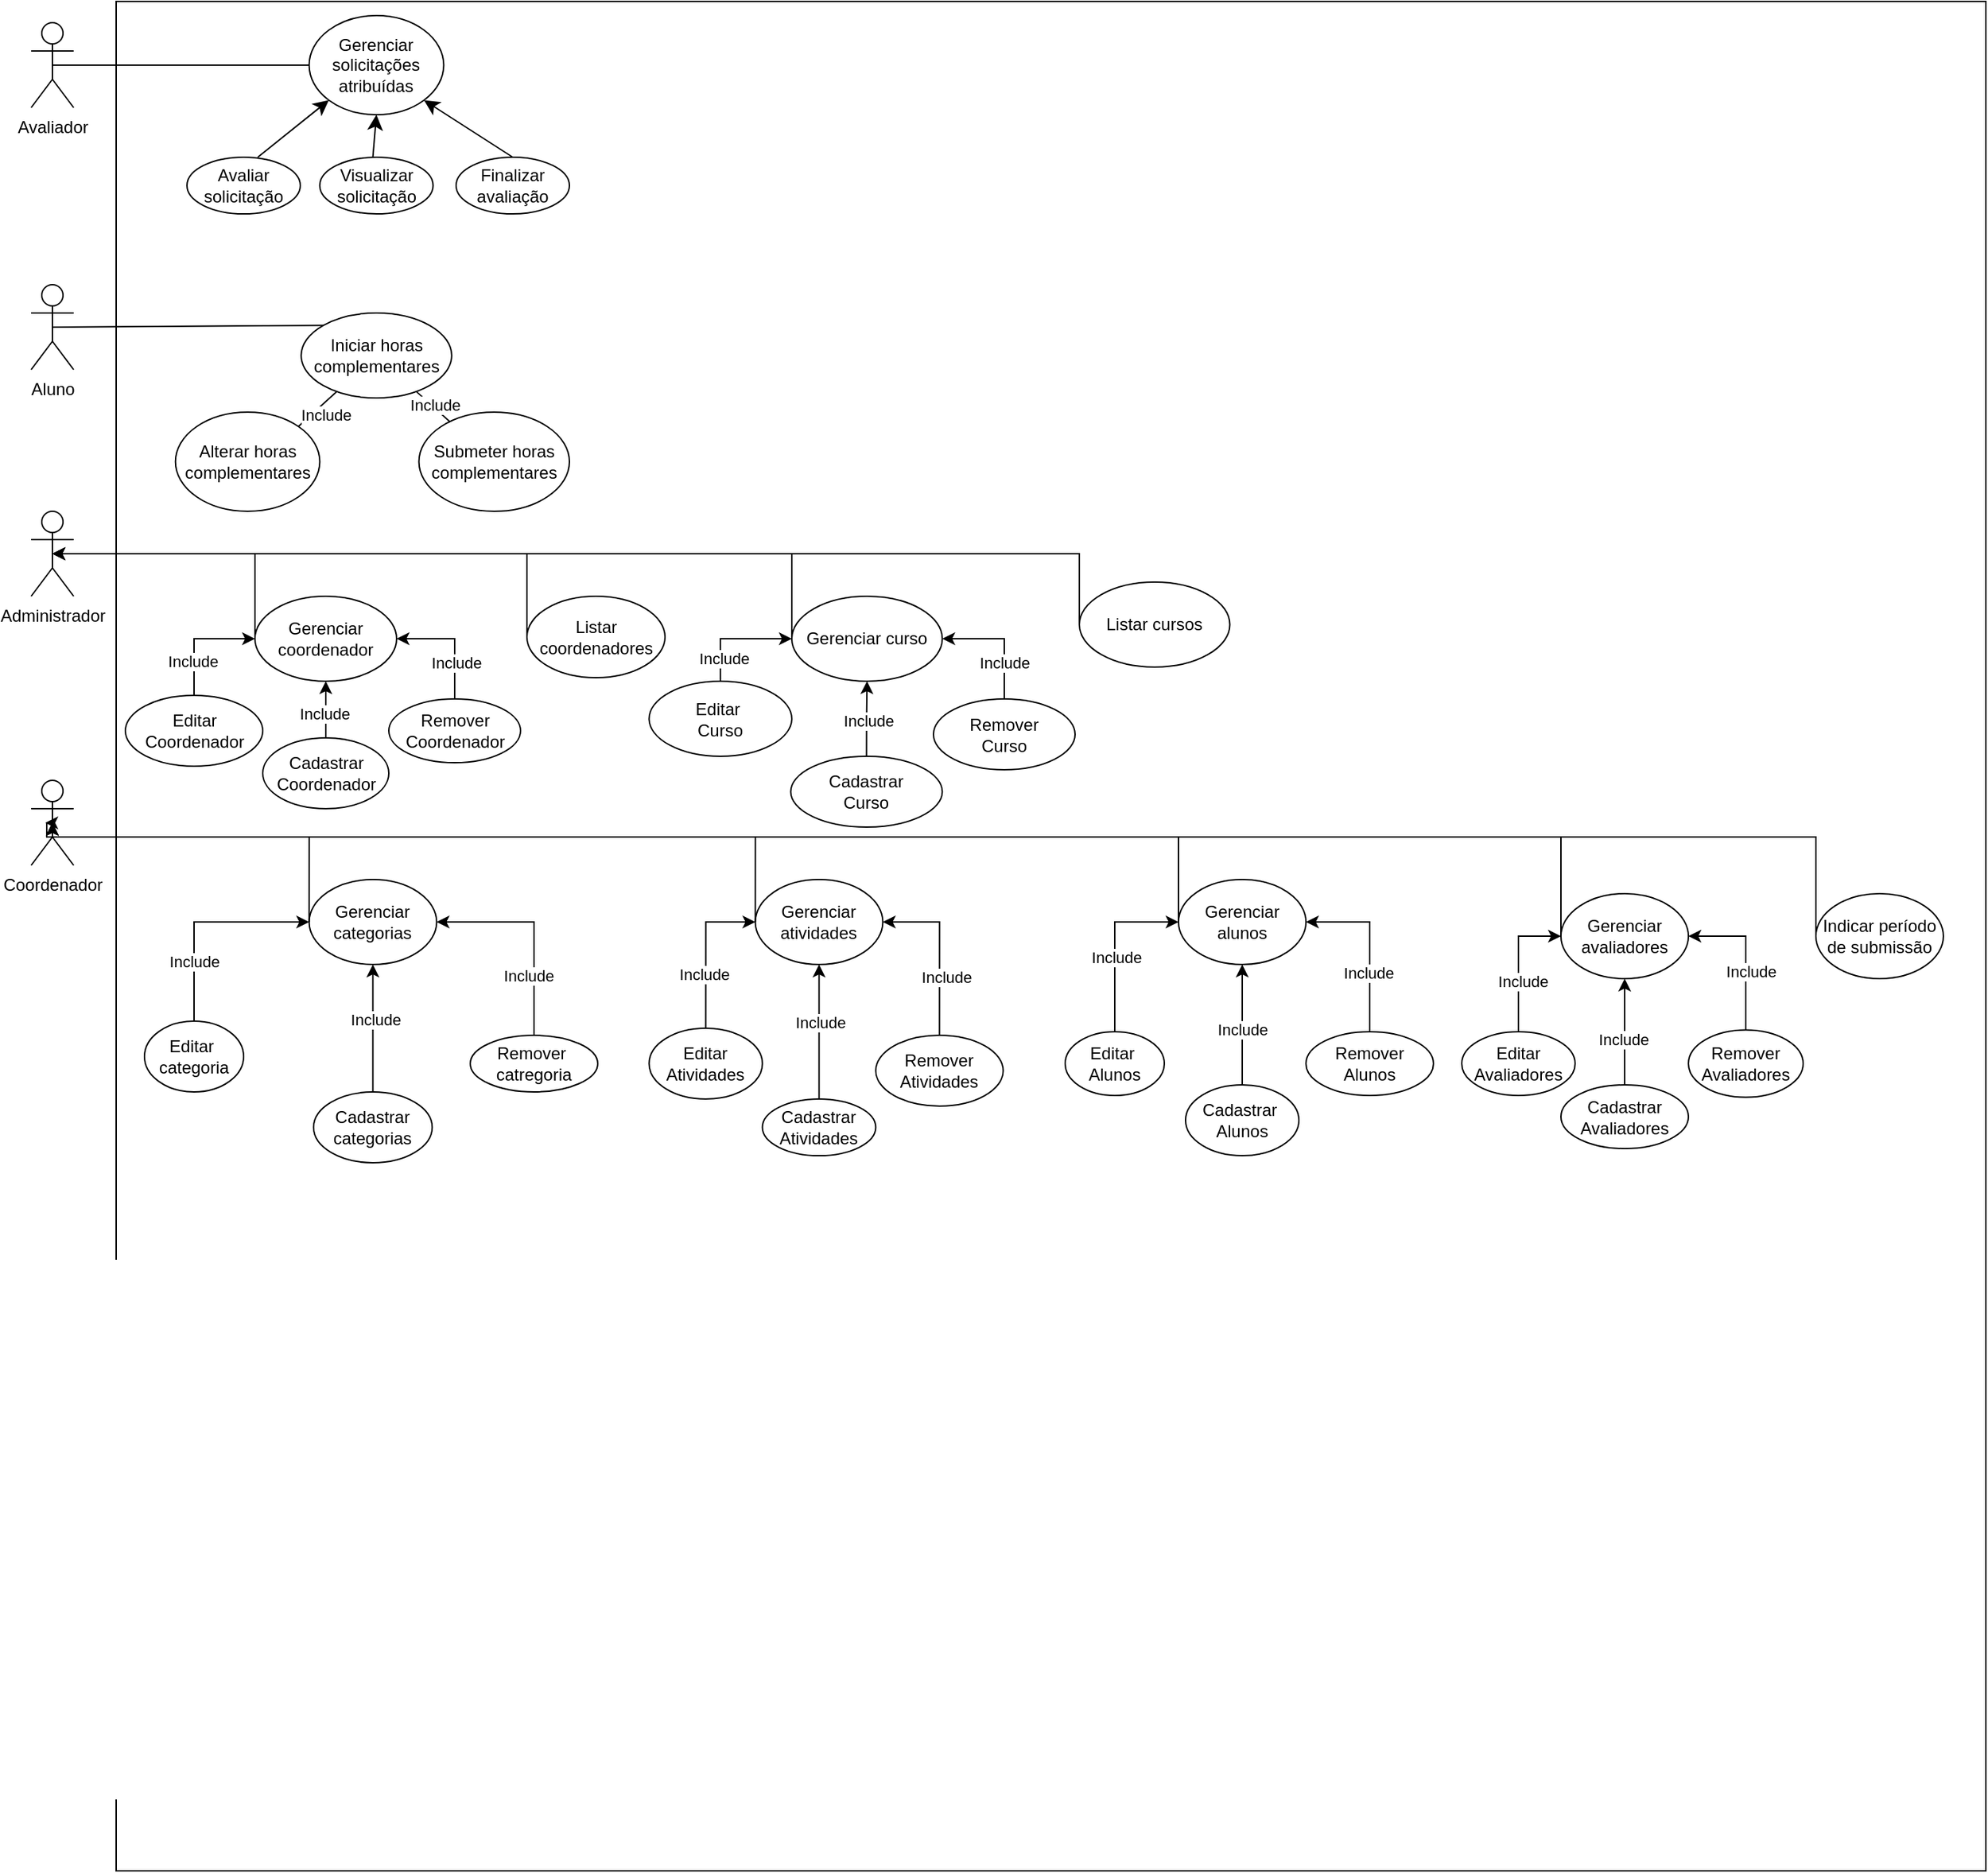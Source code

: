 <mxfile version="26.2.13">
  <diagram name="Página-1" id="lKEfuA6IKY5HmcUoQjAZ">
    <mxGraphModel dx="832" dy="410" grid="1" gridSize="10" guides="1" tooltips="1" connect="1" arrows="1" fold="1" page="1" pageScale="1" pageWidth="827" pageHeight="1169" math="0" shadow="0">
      <root>
        <mxCell id="0" />
        <mxCell id="1" parent="0" />
        <mxCell id="CCGscqTeK3ZTNfMnBpyx-22" value="" style="whiteSpace=wrap;html=1;aspect=fixed;" parent="1" vertex="1">
          <mxGeometry x="160" y="20" width="1320" height="1320" as="geometry" />
        </mxCell>
        <mxCell id="bWWshmXrRq2cFkP4rkLB-3" value="Aluno" style="shape=umlActor;verticalLabelPosition=bottom;verticalAlign=top;html=1;outlineConnect=0;" parent="1" vertex="1">
          <mxGeometry x="100" y="220" width="30" height="60" as="geometry" />
        </mxCell>
        <mxCell id="bWWshmXrRq2cFkP4rkLB-7" value="Administrador" style="shape=umlActor;verticalLabelPosition=bottom;verticalAlign=top;html=1;outlineConnect=0;" parent="1" vertex="1">
          <mxGeometry x="100" y="380" width="30" height="60" as="geometry" />
        </mxCell>
        <mxCell id="bWWshmXrRq2cFkP4rkLB-8" value="Coordenador" style="shape=umlActor;verticalLabelPosition=bottom;verticalAlign=top;html=1;outlineConnect=0;" parent="1" vertex="1">
          <mxGeometry x="100" y="570" width="30" height="60" as="geometry" />
        </mxCell>
        <mxCell id="bWWshmXrRq2cFkP4rkLB-11" value="Avaliador" style="shape=umlActor;verticalLabelPosition=bottom;verticalAlign=top;html=1;outlineConnect=0;" parent="1" vertex="1">
          <mxGeometry x="100" y="35" width="30" height="60" as="geometry" />
        </mxCell>
        <mxCell id="bWWshmXrRq2cFkP4rkLB-18" value="&lt;span style=&quot;background-color: transparent; color: light-dark(rgb(0, 0, 0), rgb(255, 255, 255));&quot;&gt;Gerenciar&lt;/span&gt;&lt;span style=&quot;background-color: transparent; color: light-dark(rgb(0, 0, 0), rgb(255, 255, 255));&quot;&gt;&amp;nbsp;curso&lt;/span&gt;" style="ellipse;whiteSpace=wrap;html=1;" parent="1" vertex="1">
          <mxGeometry x="637" y="440" width="106.25" height="60" as="geometry" />
        </mxCell>
        <mxCell id="bWWshmXrRq2cFkP4rkLB-19" value="&lt;span style=&quot;background-color: transparent; color: light-dark(rgb(0, 0, 0), rgb(255, 255, 255));&quot;&gt;Gerenciar coordenador&lt;/span&gt;" style="ellipse;whiteSpace=wrap;html=1;" parent="1" vertex="1">
          <mxGeometry x="258" y="440" width="100" height="60" as="geometry" />
        </mxCell>
        <mxCell id="bWWshmXrRq2cFkP4rkLB-22" value="Gerenciar categorias" style="ellipse;whiteSpace=wrap;html=1;" parent="1" vertex="1">
          <mxGeometry x="296.25" y="640" width="90" height="60" as="geometry" />
        </mxCell>
        <mxCell id="bWWshmXrRq2cFkP4rkLB-23" value="Gerenciar atividades" style="ellipse;whiteSpace=wrap;html=1;" parent="1" vertex="1">
          <mxGeometry x="611.25" y="640" width="90" height="60" as="geometry" />
        </mxCell>
        <mxCell id="bWWshmXrRq2cFkP4rkLB-27" value="Gerenciar alunos" style="ellipse;whiteSpace=wrap;html=1;" parent="1" vertex="1">
          <mxGeometry x="910" y="640" width="90" height="60" as="geometry" />
        </mxCell>
        <mxCell id="-yoFwPvrBQscrRqspG_J-76" style="edgeStyle=orthogonalEdgeStyle;rounded=0;orthogonalLoop=1;jettySize=auto;html=1;exitX=0;exitY=0.5;exitDx=0;exitDy=0;" edge="1" parent="1" source="bWWshmXrRq2cFkP4rkLB-29">
          <mxGeometry relative="1" as="geometry">
            <mxPoint x="110" y="600" as="targetPoint" />
            <Array as="points">
              <mxPoint x="1180" y="610" />
              <mxPoint x="111" y="610" />
            </Array>
          </mxGeometry>
        </mxCell>
        <mxCell id="bWWshmXrRq2cFkP4rkLB-29" value="Gerenciar avaliadores" style="ellipse;whiteSpace=wrap;html=1;" parent="1" vertex="1">
          <mxGeometry x="1180" y="650" width="90" height="60" as="geometry" />
        </mxCell>
        <mxCell id="bWWshmXrRq2cFkP4rkLB-31" value="Indicar período de submissão" style="ellipse;whiteSpace=wrap;html=1;" parent="1" vertex="1">
          <mxGeometry x="1360" y="650" width="90" height="60" as="geometry" />
        </mxCell>
        <mxCell id="bWWshmXrRq2cFkP4rkLB-33" value="Iniciar horas complementares" style="ellipse;whiteSpace=wrap;html=1;" parent="1" vertex="1">
          <mxGeometry x="290.63" y="240" width="106.25" height="60" as="geometry" />
        </mxCell>
        <mxCell id="bWWshmXrRq2cFkP4rkLB-35" value="Gerenciar solicitações atribuídas" style="ellipse;whiteSpace=wrap;html=1;" parent="1" vertex="1">
          <mxGeometry x="296.25" y="30" width="95" height="70" as="geometry" />
        </mxCell>
        <mxCell id="uQtxAWWseBeDYJraRtTC-1" value="Alterar horas complementares" style="ellipse;whiteSpace=wrap;html=1;" parent="1" vertex="1">
          <mxGeometry x="201.87" y="310" width="101.88" height="70" as="geometry" />
        </mxCell>
        <mxCell id="uQtxAWWseBeDYJraRtTC-7" value="Submeter horas complementares" style="ellipse;whiteSpace=wrap;html=1;" parent="1" vertex="1">
          <mxGeometry x="373.75" y="310" width="106.25" height="70" as="geometry" />
        </mxCell>
        <mxCell id="uQtxAWWseBeDYJraRtTC-9" value="Listar coordenadores" style="ellipse;whiteSpace=wrap;html=1;" parent="1" vertex="1">
          <mxGeometry x="450" y="440" width="97.5" height="57.5" as="geometry" />
        </mxCell>
        <mxCell id="uQtxAWWseBeDYJraRtTC-12" value="Listar cursos" style="ellipse;whiteSpace=wrap;html=1;" parent="1" vertex="1">
          <mxGeometry x="840" y="430" width="106.25" height="60" as="geometry" />
        </mxCell>
        <mxCell id="OMD0r5iE2W1QHZaav-Kl-3" value="" style="endArrow=none;html=1;rounded=0;entryX=0.5;entryY=0.5;entryDx=0;entryDy=0;entryPerimeter=0;" parent="1" source="bWWshmXrRq2cFkP4rkLB-35" target="bWWshmXrRq2cFkP4rkLB-11" edge="1">
          <mxGeometry width="50" height="50" relative="1" as="geometry">
            <mxPoint x="290" y="65" as="sourcePoint" />
            <mxPoint x="150" y="71" as="targetPoint" />
            <Array as="points" />
          </mxGeometry>
        </mxCell>
        <mxCell id="CCGscqTeK3ZTNfMnBpyx-1" value="Avaliar solicitação" style="ellipse;whiteSpace=wrap;html=1;" parent="1" vertex="1">
          <mxGeometry x="210" y="130" width="80" height="40" as="geometry" />
        </mxCell>
        <mxCell id="CCGscqTeK3ZTNfMnBpyx-2" value="Visualizar solicitação" style="ellipse;whiteSpace=wrap;html=1;" parent="1" vertex="1">
          <mxGeometry x="303.75" y="130" width="80" height="40" as="geometry" />
        </mxCell>
        <mxCell id="CCGscqTeK3ZTNfMnBpyx-3" value="Finalizar avaliação" style="ellipse;whiteSpace=wrap;html=1;" parent="1" vertex="1">
          <mxGeometry x="400" y="130" width="80" height="40" as="geometry" />
        </mxCell>
        <mxCell id="CCGscqTeK3ZTNfMnBpyx-4" value="" style="endArrow=classic;html=1;rounded=0;fontSize=12;startSize=8;endSize=8;curved=1;entryX=0;entryY=1;entryDx=0;entryDy=0;" parent="1" target="bWWshmXrRq2cFkP4rkLB-35" edge="1">
          <mxGeometry width="50" height="50" relative="1" as="geometry">
            <mxPoint x="260" y="130" as="sourcePoint" />
            <mxPoint x="300" y="90" as="targetPoint" />
          </mxGeometry>
        </mxCell>
        <mxCell id="CCGscqTeK3ZTNfMnBpyx-5" value="" style="endArrow=classic;html=1;rounded=0;fontSize=12;startSize=8;endSize=8;curved=1;entryX=0.5;entryY=1;entryDx=0;entryDy=0;" parent="1" target="bWWshmXrRq2cFkP4rkLB-35" edge="1">
          <mxGeometry width="50" height="50" relative="1" as="geometry">
            <mxPoint x="341.25" y="130" as="sourcePoint" />
            <mxPoint x="391.25" y="80" as="targetPoint" />
          </mxGeometry>
        </mxCell>
        <mxCell id="CCGscqTeK3ZTNfMnBpyx-6" value="" style="endArrow=classic;html=1;rounded=0;fontSize=12;startSize=8;endSize=8;curved=1;entryX=1;entryY=1;entryDx=0;entryDy=0;" parent="1" target="bWWshmXrRq2cFkP4rkLB-35" edge="1">
          <mxGeometry width="50" height="50" relative="1" as="geometry">
            <mxPoint x="440" y="130" as="sourcePoint" />
            <mxPoint x="490" y="80" as="targetPoint" />
          </mxGeometry>
        </mxCell>
        <mxCell id="CCGscqTeK3ZTNfMnBpyx-7" value="" style="endArrow=none;html=1;rounded=0;fontSize=12;startSize=8;endSize=8;curved=1;" parent="1" source="bWWshmXrRq2cFkP4rkLB-33" target="uQtxAWWseBeDYJraRtTC-7" edge="1">
          <mxGeometry width="50" height="50" relative="1" as="geometry">
            <mxPoint x="510" y="330" as="sourcePoint" />
            <mxPoint x="560" y="280" as="targetPoint" />
          </mxGeometry>
        </mxCell>
        <mxCell id="-yoFwPvrBQscrRqspG_J-1" value="Include" style="edgeLabel;html=1;align=center;verticalAlign=middle;resizable=0;points=[];" vertex="1" connectable="0" parent="CCGscqTeK3ZTNfMnBpyx-7">
          <mxGeometry x="-0.219" y="4" relative="1" as="geometry">
            <mxPoint x="1" y="4" as="offset" />
          </mxGeometry>
        </mxCell>
        <mxCell id="CCGscqTeK3ZTNfMnBpyx-8" value="" style="endArrow=none;html=1;rounded=0;fontSize=12;startSize=8;endSize=8;curved=1;entryX=1;entryY=0;entryDx=0;entryDy=0;" parent="1" source="bWWshmXrRq2cFkP4rkLB-33" target="uQtxAWWseBeDYJraRtTC-1" edge="1">
          <mxGeometry width="50" height="50" relative="1" as="geometry">
            <mxPoint x="350" y="340" as="sourcePoint" />
            <mxPoint x="400" y="290" as="targetPoint" />
          </mxGeometry>
        </mxCell>
        <mxCell id="-yoFwPvrBQscrRqspG_J-2" value="Include" style="edgeLabel;html=1;align=center;verticalAlign=middle;resizable=0;points=[];" vertex="1" connectable="0" parent="CCGscqTeK3ZTNfMnBpyx-8">
          <mxGeometry x="-0.084" y="7" relative="1" as="geometry">
            <mxPoint as="offset" />
          </mxGeometry>
        </mxCell>
        <mxCell id="CCGscqTeK3ZTNfMnBpyx-9" value="" style="endArrow=none;html=1;rounded=0;fontSize=12;startSize=8;endSize=8;curved=1;entryX=0;entryY=0;entryDx=0;entryDy=0;exitX=0.5;exitY=0.5;exitDx=0;exitDy=0;exitPerimeter=0;" parent="1" source="bWWshmXrRq2cFkP4rkLB-3" target="bWWshmXrRq2cFkP4rkLB-33" edge="1">
          <mxGeometry width="50" height="50" relative="1" as="geometry">
            <mxPoint x="110" y="340" as="sourcePoint" />
            <mxPoint x="160" y="290" as="targetPoint" />
          </mxGeometry>
        </mxCell>
        <mxCell id="-yoFwPvrBQscrRqspG_J-10" style="edgeStyle=orthogonalEdgeStyle;rounded=0;orthogonalLoop=1;jettySize=auto;html=1;exitX=0.5;exitY=0;exitDx=0;exitDy=0;entryX=0;entryY=0.5;entryDx=0;entryDy=0;" edge="1" parent="1" source="-yoFwPvrBQscrRqspG_J-4" target="bWWshmXrRq2cFkP4rkLB-22">
          <mxGeometry relative="1" as="geometry" />
        </mxCell>
        <mxCell id="-yoFwPvrBQscrRqspG_J-28" value="Include" style="edgeLabel;html=1;align=center;verticalAlign=middle;resizable=0;points=[];" vertex="1" connectable="0" parent="-yoFwPvrBQscrRqspG_J-10">
          <mxGeometry x="-0.445" relative="1" as="geometry">
            <mxPoint as="offset" />
          </mxGeometry>
        </mxCell>
        <mxCell id="-yoFwPvrBQscrRqspG_J-4" value="Editar&amp;nbsp;&lt;div&gt;categoria&lt;/div&gt;" style="ellipse;whiteSpace=wrap;html=1;" vertex="1" parent="1">
          <mxGeometry x="180" y="740" width="70" height="50" as="geometry" />
        </mxCell>
        <mxCell id="-yoFwPvrBQscrRqspG_J-11" style="edgeStyle=orthogonalEdgeStyle;rounded=0;orthogonalLoop=1;jettySize=auto;html=1;exitX=0.5;exitY=0;exitDx=0;exitDy=0;entryX=0.5;entryY=1;entryDx=0;entryDy=0;" edge="1" parent="1" source="-yoFwPvrBQscrRqspG_J-5" target="bWWshmXrRq2cFkP4rkLB-22">
          <mxGeometry relative="1" as="geometry" />
        </mxCell>
        <mxCell id="-yoFwPvrBQscrRqspG_J-27" value="Include" style="edgeLabel;html=1;align=center;verticalAlign=middle;resizable=0;points=[];" vertex="1" connectable="0" parent="-yoFwPvrBQscrRqspG_J-11">
          <mxGeometry x="0.133" y="-1" relative="1" as="geometry">
            <mxPoint as="offset" />
          </mxGeometry>
        </mxCell>
        <mxCell id="-yoFwPvrBQscrRqspG_J-5" value="Cadastrar categorias" style="ellipse;whiteSpace=wrap;html=1;" vertex="1" parent="1">
          <mxGeometry x="299.38" y="790" width="83.75" height="50" as="geometry" />
        </mxCell>
        <mxCell id="-yoFwPvrBQscrRqspG_J-12" style="edgeStyle=orthogonalEdgeStyle;rounded=0;orthogonalLoop=1;jettySize=auto;html=1;exitX=0.5;exitY=0;exitDx=0;exitDy=0;entryX=1;entryY=0.5;entryDx=0;entryDy=0;" edge="1" parent="1" source="-yoFwPvrBQscrRqspG_J-6" target="bWWshmXrRq2cFkP4rkLB-22">
          <mxGeometry relative="1" as="geometry" />
        </mxCell>
        <mxCell id="-yoFwPvrBQscrRqspG_J-26" value="Include" style="edgeLabel;html=1;align=center;verticalAlign=middle;resizable=0;points=[];" vertex="1" connectable="0" parent="-yoFwPvrBQscrRqspG_J-12">
          <mxGeometry x="-0.435" y="4" relative="1" as="geometry">
            <mxPoint as="offset" />
          </mxGeometry>
        </mxCell>
        <mxCell id="-yoFwPvrBQscrRqspG_J-6" value="Remover&amp;nbsp;&lt;div&gt;catregoria&lt;/div&gt;" style="ellipse;whiteSpace=wrap;html=1;" vertex="1" parent="1">
          <mxGeometry x="410" y="750" width="90" height="40" as="geometry" />
        </mxCell>
        <mxCell id="-yoFwPvrBQscrRqspG_J-22" style="edgeStyle=orthogonalEdgeStyle;rounded=0;orthogonalLoop=1;jettySize=auto;html=1;exitX=0.5;exitY=0;exitDx=0;exitDy=0;entryX=0;entryY=0.5;entryDx=0;entryDy=0;" edge="1" parent="1" source="-yoFwPvrBQscrRqspG_J-17" target="bWWshmXrRq2cFkP4rkLB-23">
          <mxGeometry relative="1" as="geometry" />
        </mxCell>
        <mxCell id="-yoFwPvrBQscrRqspG_J-25" value="Include" style="edgeLabel;html=1;align=center;verticalAlign=middle;resizable=0;points=[];" vertex="1" connectable="0" parent="-yoFwPvrBQscrRqspG_J-22">
          <mxGeometry x="-0.309" y="2" relative="1" as="geometry">
            <mxPoint as="offset" />
          </mxGeometry>
        </mxCell>
        <mxCell id="-yoFwPvrBQscrRqspG_J-17" value="Editar&lt;div&gt;Atividades&lt;/div&gt;" style="ellipse;whiteSpace=wrap;html=1;" vertex="1" parent="1">
          <mxGeometry x="536.25" y="745" width="80" height="50" as="geometry" />
        </mxCell>
        <mxCell id="-yoFwPvrBQscrRqspG_J-23" style="edgeStyle=orthogonalEdgeStyle;rounded=0;orthogonalLoop=1;jettySize=auto;html=1;exitX=0.5;exitY=0;exitDx=0;exitDy=0;" edge="1" parent="1" source="-yoFwPvrBQscrRqspG_J-20" target="bWWshmXrRq2cFkP4rkLB-23">
          <mxGeometry relative="1" as="geometry" />
        </mxCell>
        <mxCell id="-yoFwPvrBQscrRqspG_J-29" value="Include" style="edgeLabel;html=1;align=center;verticalAlign=middle;resizable=0;points=[];" vertex="1" connectable="0" parent="-yoFwPvrBQscrRqspG_J-23">
          <mxGeometry x="0.137" relative="1" as="geometry">
            <mxPoint as="offset" />
          </mxGeometry>
        </mxCell>
        <mxCell id="-yoFwPvrBQscrRqspG_J-20" value="Cadastrar&lt;div&gt;Atividades&lt;/div&gt;" style="ellipse;whiteSpace=wrap;html=1;" vertex="1" parent="1">
          <mxGeometry x="616.25" y="795" width="80" height="40" as="geometry" />
        </mxCell>
        <mxCell id="-yoFwPvrBQscrRqspG_J-24" style="edgeStyle=orthogonalEdgeStyle;rounded=0;orthogonalLoop=1;jettySize=auto;html=1;exitX=0.5;exitY=0;exitDx=0;exitDy=0;entryX=1;entryY=0.5;entryDx=0;entryDy=0;" edge="1" parent="1" source="-yoFwPvrBQscrRqspG_J-21" target="bWWshmXrRq2cFkP4rkLB-23">
          <mxGeometry relative="1" as="geometry" />
        </mxCell>
        <mxCell id="-yoFwPvrBQscrRqspG_J-30" value="Include" style="edgeLabel;html=1;align=center;verticalAlign=middle;resizable=0;points=[];" vertex="1" connectable="0" parent="-yoFwPvrBQscrRqspG_J-24">
          <mxGeometry x="-0.317" y="-4" relative="1" as="geometry">
            <mxPoint as="offset" />
          </mxGeometry>
        </mxCell>
        <mxCell id="-yoFwPvrBQscrRqspG_J-21" value="Remover&lt;div&gt;Atividades&lt;/div&gt;" style="ellipse;whiteSpace=wrap;html=1;" vertex="1" parent="1">
          <mxGeometry x="696.25" y="750" width="90" height="50" as="geometry" />
        </mxCell>
        <mxCell id="-yoFwPvrBQscrRqspG_J-34" style="edgeStyle=orthogonalEdgeStyle;rounded=0;orthogonalLoop=1;jettySize=auto;html=1;exitX=0.5;exitY=0;exitDx=0;exitDy=0;entryX=0;entryY=0.5;entryDx=0;entryDy=0;" edge="1" parent="1" source="-yoFwPvrBQscrRqspG_J-31" target="bWWshmXrRq2cFkP4rkLB-27">
          <mxGeometry relative="1" as="geometry" />
        </mxCell>
        <mxCell id="-yoFwPvrBQscrRqspG_J-37" value="Include" style="edgeLabel;html=1;align=center;verticalAlign=middle;resizable=0;points=[];" vertex="1" connectable="0" parent="-yoFwPvrBQscrRqspG_J-34">
          <mxGeometry x="-0.127" y="-1" relative="1" as="geometry">
            <mxPoint y="1" as="offset" />
          </mxGeometry>
        </mxCell>
        <mxCell id="-yoFwPvrBQscrRqspG_J-31" value="Editar&amp;nbsp;&lt;div&gt;Alunos&lt;/div&gt;" style="ellipse;whiteSpace=wrap;html=1;" vertex="1" parent="1">
          <mxGeometry x="830" y="747.5" width="70" height="45" as="geometry" />
        </mxCell>
        <mxCell id="-yoFwPvrBQscrRqspG_J-35" style="edgeStyle=orthogonalEdgeStyle;rounded=0;orthogonalLoop=1;jettySize=auto;html=1;exitX=0.5;exitY=0;exitDx=0;exitDy=0;" edge="1" parent="1" source="-yoFwPvrBQscrRqspG_J-32" target="bWWshmXrRq2cFkP4rkLB-27">
          <mxGeometry relative="1" as="geometry" />
        </mxCell>
        <mxCell id="-yoFwPvrBQscrRqspG_J-38" value="Include" style="edgeLabel;html=1;align=center;verticalAlign=middle;resizable=0;points=[];" vertex="1" connectable="0" parent="-yoFwPvrBQscrRqspG_J-35">
          <mxGeometry x="-0.082" relative="1" as="geometry">
            <mxPoint as="offset" />
          </mxGeometry>
        </mxCell>
        <mxCell id="-yoFwPvrBQscrRqspG_J-32" value="Cadastrar&amp;nbsp;&lt;div&gt;Alunos&lt;/div&gt;" style="ellipse;whiteSpace=wrap;html=1;" vertex="1" parent="1">
          <mxGeometry x="915" y="785" width="80" height="50" as="geometry" />
        </mxCell>
        <mxCell id="-yoFwPvrBQscrRqspG_J-36" style="edgeStyle=orthogonalEdgeStyle;rounded=0;orthogonalLoop=1;jettySize=auto;html=1;exitX=0.5;exitY=0;exitDx=0;exitDy=0;entryX=1;entryY=0.5;entryDx=0;entryDy=0;" edge="1" parent="1" source="-yoFwPvrBQscrRqspG_J-33" target="bWWshmXrRq2cFkP4rkLB-27">
          <mxGeometry relative="1" as="geometry" />
        </mxCell>
        <mxCell id="-yoFwPvrBQscrRqspG_J-39" value="Include" style="edgeLabel;html=1;align=center;verticalAlign=middle;resizable=0;points=[];" vertex="1" connectable="0" parent="-yoFwPvrBQscrRqspG_J-36">
          <mxGeometry x="-0.306" y="1" relative="1" as="geometry">
            <mxPoint y="1" as="offset" />
          </mxGeometry>
        </mxCell>
        <mxCell id="-yoFwPvrBQscrRqspG_J-33" value="Remover Alunos" style="ellipse;whiteSpace=wrap;html=1;" vertex="1" parent="1">
          <mxGeometry x="1000" y="747.5" width="90" height="45" as="geometry" />
        </mxCell>
        <mxCell id="-yoFwPvrBQscrRqspG_J-43" style="edgeStyle=orthogonalEdgeStyle;rounded=0;orthogonalLoop=1;jettySize=auto;html=1;exitX=0.5;exitY=0;exitDx=0;exitDy=0;entryX=0;entryY=0.5;entryDx=0;entryDy=0;" edge="1" parent="1" source="-yoFwPvrBQscrRqspG_J-40" target="bWWshmXrRq2cFkP4rkLB-29">
          <mxGeometry relative="1" as="geometry" />
        </mxCell>
        <mxCell id="-yoFwPvrBQscrRqspG_J-46" value="Include" style="edgeLabel;html=1;align=center;verticalAlign=middle;resizable=0;points=[];" vertex="1" connectable="0" parent="-yoFwPvrBQscrRqspG_J-43">
          <mxGeometry x="-0.268" y="-3" relative="1" as="geometry">
            <mxPoint as="offset" />
          </mxGeometry>
        </mxCell>
        <mxCell id="-yoFwPvrBQscrRqspG_J-40" value="Editar&lt;div&gt;Avaliadores&lt;/div&gt;" style="ellipse;whiteSpace=wrap;html=1;" vertex="1" parent="1">
          <mxGeometry x="1110" y="747.5" width="80" height="45" as="geometry" />
        </mxCell>
        <mxCell id="-yoFwPvrBQscrRqspG_J-44" style="edgeStyle=orthogonalEdgeStyle;rounded=0;orthogonalLoop=1;jettySize=auto;html=1;exitX=0.5;exitY=0;exitDx=0;exitDy=0;" edge="1" parent="1" source="-yoFwPvrBQscrRqspG_J-41" target="bWWshmXrRq2cFkP4rkLB-29">
          <mxGeometry relative="1" as="geometry" />
        </mxCell>
        <mxCell id="-yoFwPvrBQscrRqspG_J-47" value="Include" style="edgeLabel;html=1;align=center;verticalAlign=middle;resizable=0;points=[];" vertex="1" connectable="0" parent="-yoFwPvrBQscrRqspG_J-44">
          <mxGeometry x="-0.147" y="1" relative="1" as="geometry">
            <mxPoint as="offset" />
          </mxGeometry>
        </mxCell>
        <mxCell id="-yoFwPvrBQscrRqspG_J-41" value="Cadastrar&lt;div&gt;Avaliadores&lt;/div&gt;" style="ellipse;whiteSpace=wrap;html=1;" vertex="1" parent="1">
          <mxGeometry x="1180" y="785" width="90" height="45" as="geometry" />
        </mxCell>
        <mxCell id="-yoFwPvrBQscrRqspG_J-45" style="edgeStyle=orthogonalEdgeStyle;rounded=0;orthogonalLoop=1;jettySize=auto;html=1;exitX=0.5;exitY=0;exitDx=0;exitDy=0;entryX=1;entryY=0.5;entryDx=0;entryDy=0;" edge="1" parent="1" source="-yoFwPvrBQscrRqspG_J-42" target="bWWshmXrRq2cFkP4rkLB-29">
          <mxGeometry relative="1" as="geometry" />
        </mxCell>
        <mxCell id="-yoFwPvrBQscrRqspG_J-48" value="Include" style="edgeLabel;html=1;align=center;verticalAlign=middle;resizable=0;points=[];" vertex="1" connectable="0" parent="-yoFwPvrBQscrRqspG_J-45">
          <mxGeometry x="-0.222" y="-3" relative="1" as="geometry">
            <mxPoint as="offset" />
          </mxGeometry>
        </mxCell>
        <mxCell id="-yoFwPvrBQscrRqspG_J-42" value="Remover&lt;div&gt;Avaliadores&lt;/div&gt;" style="ellipse;whiteSpace=wrap;html=1;" vertex="1" parent="1">
          <mxGeometry x="1270" y="746.25" width="81" height="47.5" as="geometry" />
        </mxCell>
        <mxCell id="-yoFwPvrBQscrRqspG_J-52" style="edgeStyle=orthogonalEdgeStyle;rounded=0;orthogonalLoop=1;jettySize=auto;html=1;exitX=0.5;exitY=0;exitDx=0;exitDy=0;entryX=0;entryY=0.5;entryDx=0;entryDy=0;" edge="1" parent="1" source="-yoFwPvrBQscrRqspG_J-49" target="bWWshmXrRq2cFkP4rkLB-19">
          <mxGeometry relative="1" as="geometry" />
        </mxCell>
        <mxCell id="-yoFwPvrBQscrRqspG_J-55" value="Include" style="edgeLabel;html=1;align=center;verticalAlign=middle;resizable=0;points=[];" vertex="1" connectable="0" parent="-yoFwPvrBQscrRqspG_J-52">
          <mxGeometry x="-0.422" y="1" relative="1" as="geometry">
            <mxPoint as="offset" />
          </mxGeometry>
        </mxCell>
        <mxCell id="-yoFwPvrBQscrRqspG_J-49" value="Editar Coordenador" style="ellipse;whiteSpace=wrap;html=1;" vertex="1" parent="1">
          <mxGeometry x="166.5" y="510" width="97" height="50" as="geometry" />
        </mxCell>
        <mxCell id="-yoFwPvrBQscrRqspG_J-53" style="edgeStyle=orthogonalEdgeStyle;rounded=0;orthogonalLoop=1;jettySize=auto;html=1;exitX=0.5;exitY=0;exitDx=0;exitDy=0;entryX=0.5;entryY=1;entryDx=0;entryDy=0;" edge="1" parent="1" source="-yoFwPvrBQscrRqspG_J-50" target="bWWshmXrRq2cFkP4rkLB-19">
          <mxGeometry relative="1" as="geometry" />
        </mxCell>
        <mxCell id="-yoFwPvrBQscrRqspG_J-56" value="Include" style="edgeLabel;html=1;align=center;verticalAlign=middle;resizable=0;points=[];" vertex="1" connectable="0" parent="-yoFwPvrBQscrRqspG_J-53">
          <mxGeometry x="-0.113" y="1" relative="1" as="geometry">
            <mxPoint as="offset" />
          </mxGeometry>
        </mxCell>
        <mxCell id="-yoFwPvrBQscrRqspG_J-50" value="Cadastrar Coordenador" style="ellipse;whiteSpace=wrap;html=1;" vertex="1" parent="1">
          <mxGeometry x="263.5" y="540" width="89" height="50" as="geometry" />
        </mxCell>
        <mxCell id="-yoFwPvrBQscrRqspG_J-54" style="edgeStyle=orthogonalEdgeStyle;rounded=0;orthogonalLoop=1;jettySize=auto;html=1;exitX=0.5;exitY=0;exitDx=0;exitDy=0;entryX=1;entryY=0.5;entryDx=0;entryDy=0;" edge="1" parent="1" source="-yoFwPvrBQscrRqspG_J-51" target="bWWshmXrRq2cFkP4rkLB-19">
          <mxGeometry relative="1" as="geometry" />
        </mxCell>
        <mxCell id="-yoFwPvrBQscrRqspG_J-57" value="Include" style="edgeLabel;html=1;align=center;verticalAlign=middle;resizable=0;points=[];" vertex="1" connectable="0" parent="-yoFwPvrBQscrRqspG_J-54">
          <mxGeometry x="-0.395" relative="1" as="geometry">
            <mxPoint x="1" as="offset" />
          </mxGeometry>
        </mxCell>
        <mxCell id="-yoFwPvrBQscrRqspG_J-51" value="Remover Coordenador" style="ellipse;whiteSpace=wrap;html=1;" vertex="1" parent="1">
          <mxGeometry x="352.5" y="512.5" width="93" height="45" as="geometry" />
        </mxCell>
        <mxCell id="-yoFwPvrBQscrRqspG_J-58" style="edgeStyle=orthogonalEdgeStyle;rounded=0;orthogonalLoop=1;jettySize=auto;html=1;exitX=0;exitY=0.5;exitDx=0;exitDy=0;entryX=0.5;entryY=0.5;entryDx=0;entryDy=0;entryPerimeter=0;" edge="1" parent="1" source="uQtxAWWseBeDYJraRtTC-9" target="bWWshmXrRq2cFkP4rkLB-7">
          <mxGeometry relative="1" as="geometry">
            <Array as="points">
              <mxPoint x="450" y="410" />
            </Array>
          </mxGeometry>
        </mxCell>
        <mxCell id="-yoFwPvrBQscrRqspG_J-63" style="edgeStyle=orthogonalEdgeStyle;rounded=0;orthogonalLoop=1;jettySize=auto;html=1;exitX=0.5;exitY=0;exitDx=0;exitDy=0;entryX=0;entryY=0.5;entryDx=0;entryDy=0;" edge="1" parent="1" source="-yoFwPvrBQscrRqspG_J-60" target="bWWshmXrRq2cFkP4rkLB-18">
          <mxGeometry relative="1" as="geometry" />
        </mxCell>
        <mxCell id="-yoFwPvrBQscrRqspG_J-67" value="Include" style="edgeLabel;html=1;align=center;verticalAlign=middle;resizable=0;points=[];" vertex="1" connectable="0" parent="-yoFwPvrBQscrRqspG_J-63">
          <mxGeometry x="-0.602" y="-2" relative="1" as="geometry">
            <mxPoint as="offset" />
          </mxGeometry>
        </mxCell>
        <mxCell id="-yoFwPvrBQscrRqspG_J-60" value="Editar&amp;nbsp;&lt;div&gt;Curso&lt;/div&gt;" style="ellipse;whiteSpace=wrap;html=1;" vertex="1" parent="1">
          <mxGeometry x="536.25" y="500" width="100.75" height="53" as="geometry" />
        </mxCell>
        <mxCell id="-yoFwPvrBQscrRqspG_J-64" style="edgeStyle=orthogonalEdgeStyle;rounded=0;orthogonalLoop=1;jettySize=auto;html=1;exitX=0.5;exitY=0;exitDx=0;exitDy=0;" edge="1" parent="1" source="-yoFwPvrBQscrRqspG_J-61" target="bWWshmXrRq2cFkP4rkLB-18">
          <mxGeometry relative="1" as="geometry" />
        </mxCell>
        <mxCell id="-yoFwPvrBQscrRqspG_J-68" value="Include" style="edgeLabel;html=1;align=center;verticalAlign=middle;resizable=0;points=[];" vertex="1" connectable="0" parent="-yoFwPvrBQscrRqspG_J-64">
          <mxGeometry x="-0.072" y="-1" relative="1" as="geometry">
            <mxPoint as="offset" />
          </mxGeometry>
        </mxCell>
        <mxCell id="-yoFwPvrBQscrRqspG_J-61" value="Cadastrar&lt;div&gt;Curso&lt;/div&gt;" style="ellipse;whiteSpace=wrap;html=1;" vertex="1" parent="1">
          <mxGeometry x="636.25" y="553" width="107" height="50" as="geometry" />
        </mxCell>
        <mxCell id="-yoFwPvrBQscrRqspG_J-66" style="edgeStyle=orthogonalEdgeStyle;rounded=0;orthogonalLoop=1;jettySize=auto;html=1;exitX=0.5;exitY=0;exitDx=0;exitDy=0;entryX=1;entryY=0.5;entryDx=0;entryDy=0;" edge="1" parent="1" source="-yoFwPvrBQscrRqspG_J-62" target="bWWshmXrRq2cFkP4rkLB-18">
          <mxGeometry relative="1" as="geometry" />
        </mxCell>
        <mxCell id="-yoFwPvrBQscrRqspG_J-69" value="Include" style="edgeLabel;html=1;align=center;verticalAlign=middle;resizable=0;points=[];" vertex="1" connectable="0" parent="-yoFwPvrBQscrRqspG_J-66">
          <mxGeometry x="-0.405" relative="1" as="geometry">
            <mxPoint as="offset" />
          </mxGeometry>
        </mxCell>
        <mxCell id="-yoFwPvrBQscrRqspG_J-62" value="Remover&lt;div&gt;Curso&lt;/div&gt;" style="ellipse;whiteSpace=wrap;html=1;" vertex="1" parent="1">
          <mxGeometry x="737" y="512.5" width="100" height="50" as="geometry" />
        </mxCell>
        <mxCell id="-yoFwPvrBQscrRqspG_J-70" style="edgeStyle=orthogonalEdgeStyle;rounded=0;orthogonalLoop=1;jettySize=auto;html=1;exitX=0;exitY=0.5;exitDx=0;exitDy=0;entryX=0.5;entryY=0.5;entryDx=0;entryDy=0;entryPerimeter=0;" edge="1" parent="1" source="uQtxAWWseBeDYJraRtTC-12" target="bWWshmXrRq2cFkP4rkLB-7">
          <mxGeometry relative="1" as="geometry">
            <Array as="points">
              <mxPoint x="840" y="410" />
            </Array>
          </mxGeometry>
        </mxCell>
        <mxCell id="-yoFwPvrBQscrRqspG_J-71" style="edgeStyle=orthogonalEdgeStyle;rounded=0;orthogonalLoop=1;jettySize=auto;html=1;exitX=0;exitY=0.5;exitDx=0;exitDy=0;entryX=0.5;entryY=0.5;entryDx=0;entryDy=0;entryPerimeter=0;" edge="1" parent="1" source="bWWshmXrRq2cFkP4rkLB-18" target="bWWshmXrRq2cFkP4rkLB-7">
          <mxGeometry relative="1" as="geometry">
            <Array as="points">
              <mxPoint x="637" y="410" />
            </Array>
          </mxGeometry>
        </mxCell>
        <mxCell id="-yoFwPvrBQscrRqspG_J-72" style="edgeStyle=orthogonalEdgeStyle;rounded=0;orthogonalLoop=1;jettySize=auto;html=1;exitX=0;exitY=0.5;exitDx=0;exitDy=0;entryX=0.5;entryY=0.5;entryDx=0;entryDy=0;entryPerimeter=0;" edge="1" parent="1" source="bWWshmXrRq2cFkP4rkLB-19" target="bWWshmXrRq2cFkP4rkLB-7">
          <mxGeometry relative="1" as="geometry">
            <Array as="points">
              <mxPoint x="258" y="410" />
            </Array>
          </mxGeometry>
        </mxCell>
        <mxCell id="-yoFwPvrBQscrRqspG_J-73" style="edgeStyle=orthogonalEdgeStyle;rounded=0;orthogonalLoop=1;jettySize=auto;html=1;exitX=0;exitY=0.5;exitDx=0;exitDy=0;entryX=0.5;entryY=0.5;entryDx=0;entryDy=0;entryPerimeter=0;" edge="1" parent="1" source="bWWshmXrRq2cFkP4rkLB-22" target="bWWshmXrRq2cFkP4rkLB-8">
          <mxGeometry relative="1" as="geometry">
            <Array as="points">
              <mxPoint x="296" y="610" />
              <mxPoint x="115" y="610" />
            </Array>
          </mxGeometry>
        </mxCell>
        <mxCell id="-yoFwPvrBQscrRqspG_J-74" style="edgeStyle=orthogonalEdgeStyle;rounded=0;orthogonalLoop=1;jettySize=auto;html=1;exitX=0;exitY=0.5;exitDx=0;exitDy=0;entryX=0.5;entryY=0.5;entryDx=0;entryDy=0;entryPerimeter=0;" edge="1" parent="1" source="bWWshmXrRq2cFkP4rkLB-23" target="bWWshmXrRq2cFkP4rkLB-8">
          <mxGeometry relative="1" as="geometry">
            <Array as="points">
              <mxPoint x="611" y="610" />
              <mxPoint x="115" y="610" />
            </Array>
          </mxGeometry>
        </mxCell>
        <mxCell id="-yoFwPvrBQscrRqspG_J-75" style="edgeStyle=orthogonalEdgeStyle;rounded=0;orthogonalLoop=1;jettySize=auto;html=1;exitX=0;exitY=0.5;exitDx=0;exitDy=0;entryX=0.5;entryY=0.5;entryDx=0;entryDy=0;entryPerimeter=0;" edge="1" parent="1" source="bWWshmXrRq2cFkP4rkLB-27" target="bWWshmXrRq2cFkP4rkLB-8">
          <mxGeometry relative="1" as="geometry">
            <Array as="points">
              <mxPoint x="910" y="610" />
              <mxPoint x="115" y="610" />
            </Array>
          </mxGeometry>
        </mxCell>
        <mxCell id="-yoFwPvrBQscrRqspG_J-78" style="edgeStyle=orthogonalEdgeStyle;rounded=0;orthogonalLoop=1;jettySize=auto;html=1;exitX=0;exitY=0.5;exitDx=0;exitDy=0;entryX=0.5;entryY=0.5;entryDx=0;entryDy=0;entryPerimeter=0;" edge="1" parent="1" source="bWWshmXrRq2cFkP4rkLB-31" target="bWWshmXrRq2cFkP4rkLB-8">
          <mxGeometry relative="1" as="geometry">
            <Array as="points">
              <mxPoint x="1360" y="610" />
              <mxPoint x="115" y="610" />
            </Array>
          </mxGeometry>
        </mxCell>
      </root>
    </mxGraphModel>
  </diagram>
</mxfile>
